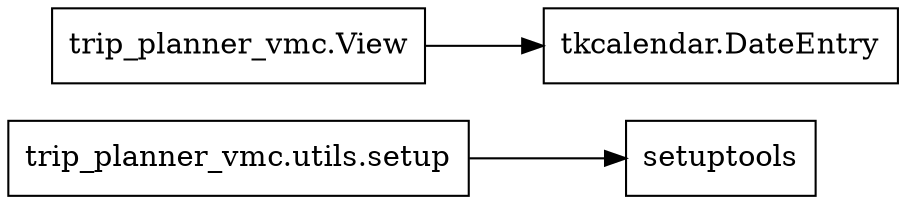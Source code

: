digraph "egr" {
rankdir=LR
charset="utf-8"
URL="." node[shape="box"]
"setuptools" [];
"trip_planner_vmc.utils.setup" [];
"tkcalendar.DateEntry" [];
"trip_planner_vmc.View" [];
"trip_planner_vmc.utils.setup" -> "setuptools" [];
"trip_planner_vmc.View" -> "tkcalendar.DateEntry" [];
}
